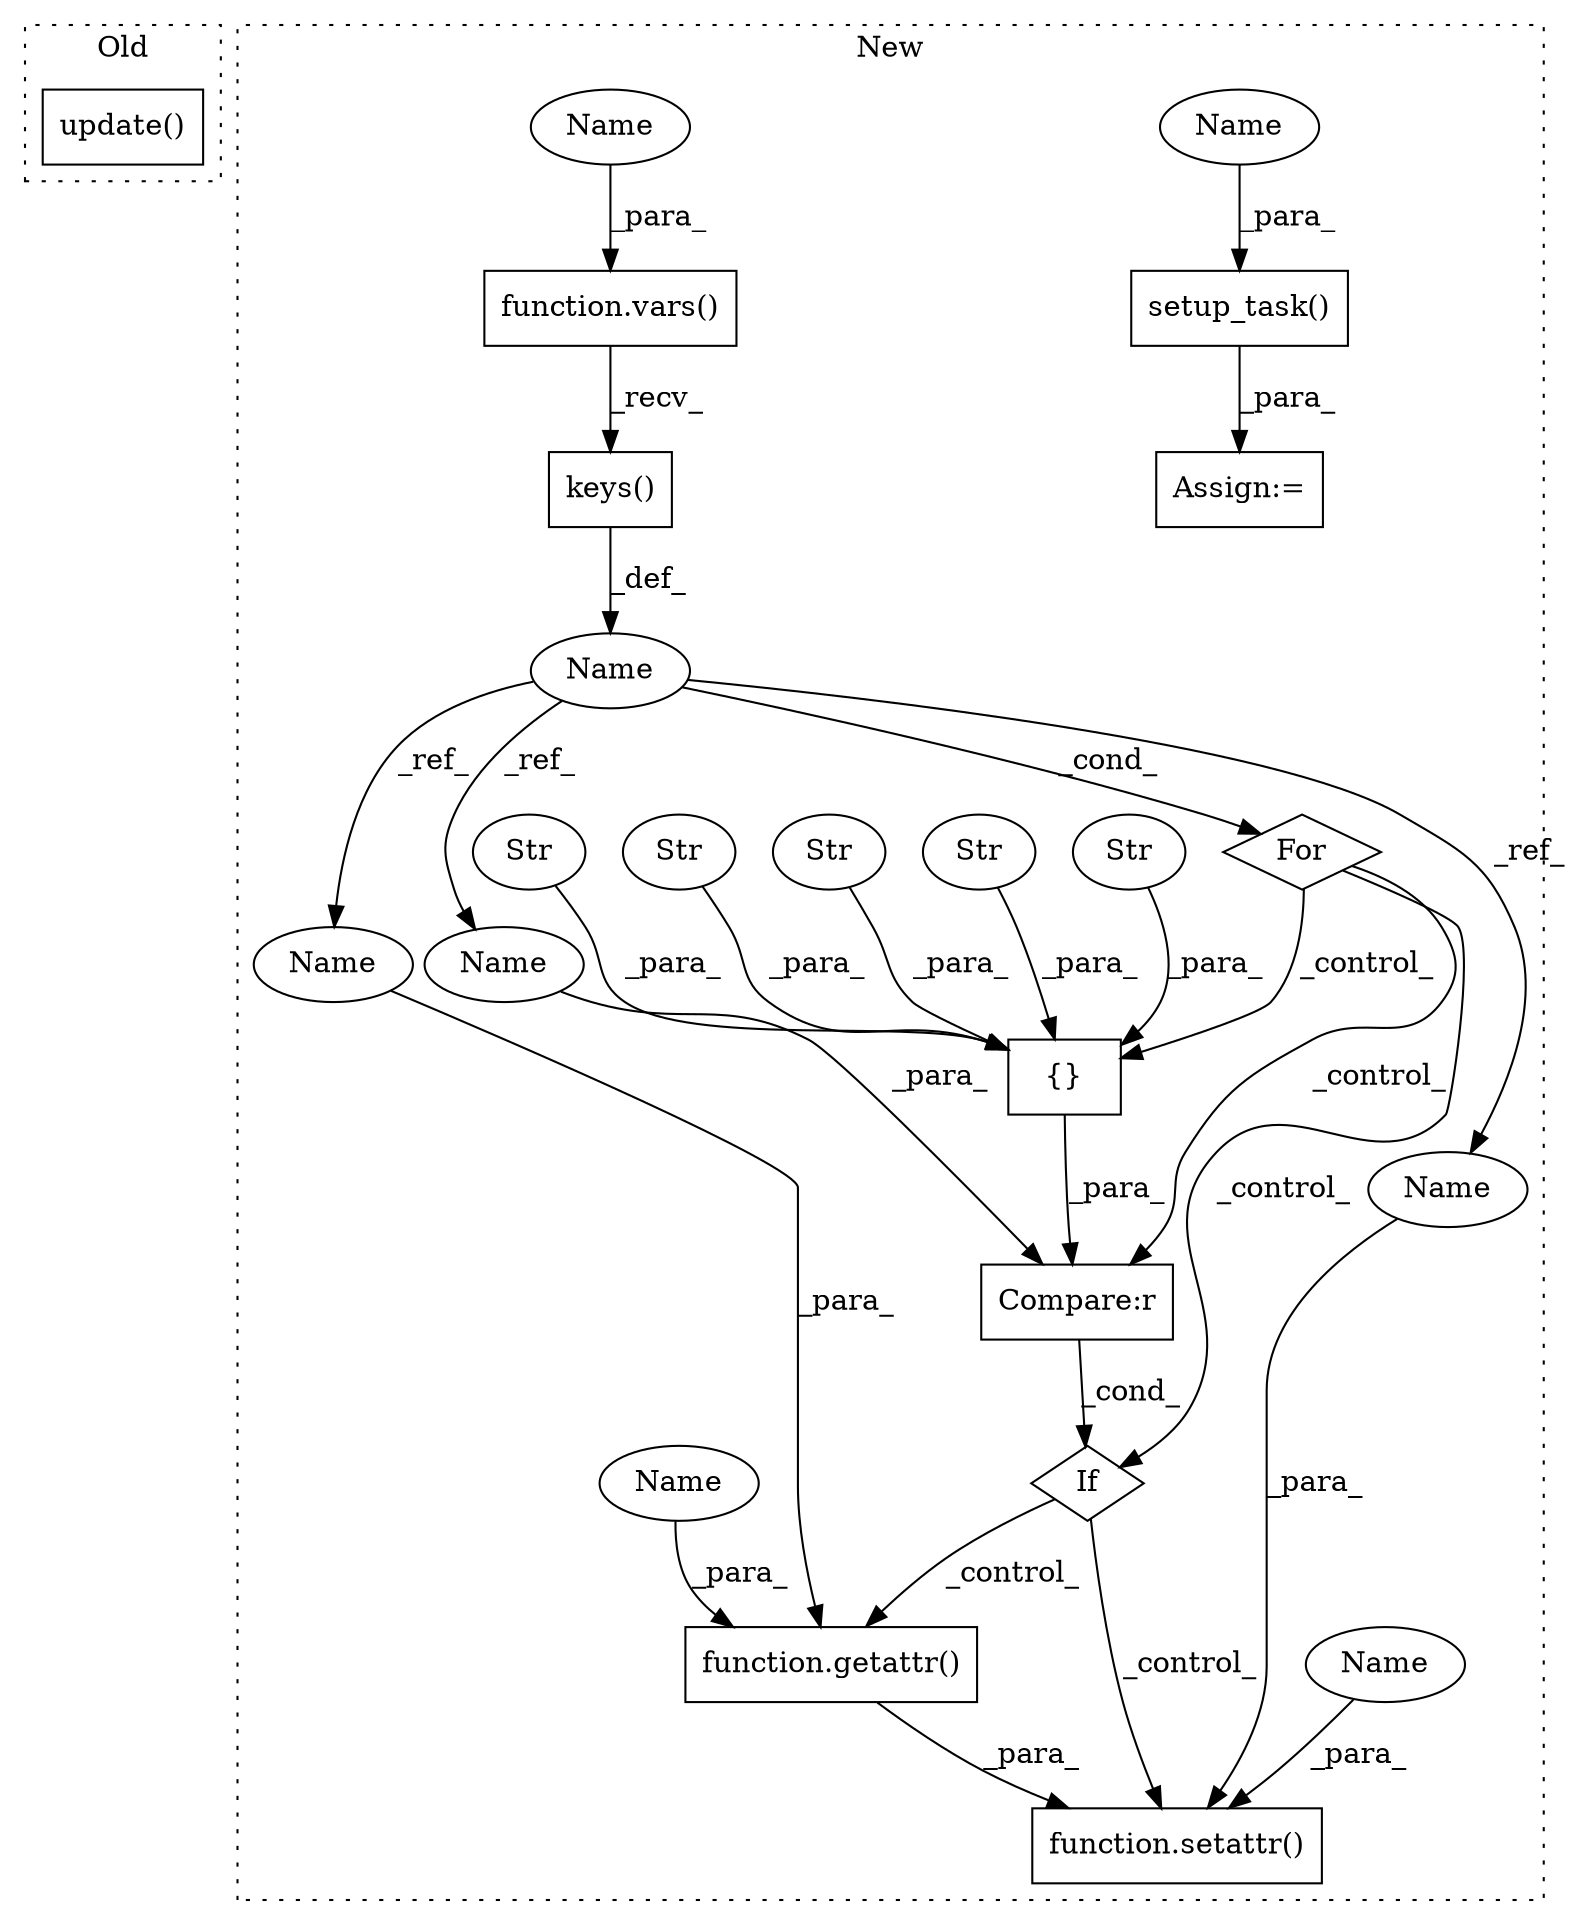 digraph G {
subgraph cluster0 {
1 [label="update()" a="75" s="1365,1406" l="21,1" shape="box"];
label = "Old";
style="dotted";
}
subgraph cluster1 {
2 [label="keys()" a="75" s="1376" l="24" shape="box"];
3 [label="If" a="96" s="1410" l="3" shape="diamond"];
4 [label="Name" a="87" s="1369" l="3" shape="ellipse"];
5 [label="function.setattr()" a="75" s="1532,1576" l="8,1" shape="box"];
6 [label="{}" a="98" s="1424,1517" l="1,0" shape="box"];
7 [label="Compare:r" a="40" s="1413" l="105" shape="box"];
8 [label="Str" a="66" s="1472" l="19" shape="ellipse"];
9 [label="Str" a="66" s="1493" l="24" shape="ellipse"];
10 [label="Str" a="66" s="1457" l="13" shape="ellipse"];
11 [label="Str" a="66" s="1425" l="13" shape="ellipse"];
12 [label="Str" a="66" s="1440" l="15" shape="ellipse"];
13 [label="function.getattr()" a="75" s="1551,1575" l="8,1" shape="box"];
14 [label="function.vars()" a="75" s="1376,1392" l="5,1" shape="box"];
15 [label="For" a="107" s="1365,1400" l="4,10" shape="diamond"];
16 [label="setup_task()" a="75" s="1589,1610" l="17,1" shape="box"];
17 [label="Assign:=" a="68" s="1586" l="3" shape="box"];
18 [label="Name" a="87" s="1606" l="4" shape="ellipse"];
19 [label="Name" a="87" s="1540" l="4" shape="ellipse"];
20 [label="Name" a="87" s="1381" l="11" shape="ellipse"];
21 [label="Name" a="87" s="1559" l="11" shape="ellipse"];
22 [label="Name" a="87" s="1546" l="3" shape="ellipse"];
23 [label="Name" a="87" s="1413" l="3" shape="ellipse"];
24 [label="Name" a="87" s="1572" l="3" shape="ellipse"];
label = "New";
style="dotted";
}
2 -> 4 [label="_def_"];
3 -> 5 [label="_control_"];
3 -> 13 [label="_control_"];
4 -> 24 [label="_ref_"];
4 -> 15 [label="_cond_"];
4 -> 23 [label="_ref_"];
4 -> 22 [label="_ref_"];
6 -> 7 [label="_para_"];
7 -> 3 [label="_cond_"];
8 -> 6 [label="_para_"];
9 -> 6 [label="_para_"];
10 -> 6 [label="_para_"];
11 -> 6 [label="_para_"];
12 -> 6 [label="_para_"];
13 -> 5 [label="_para_"];
14 -> 2 [label="_recv_"];
15 -> 6 [label="_control_"];
15 -> 7 [label="_control_"];
15 -> 3 [label="_control_"];
16 -> 17 [label="_para_"];
18 -> 16 [label="_para_"];
19 -> 5 [label="_para_"];
20 -> 14 [label="_para_"];
21 -> 13 [label="_para_"];
22 -> 5 [label="_para_"];
23 -> 7 [label="_para_"];
24 -> 13 [label="_para_"];
}
